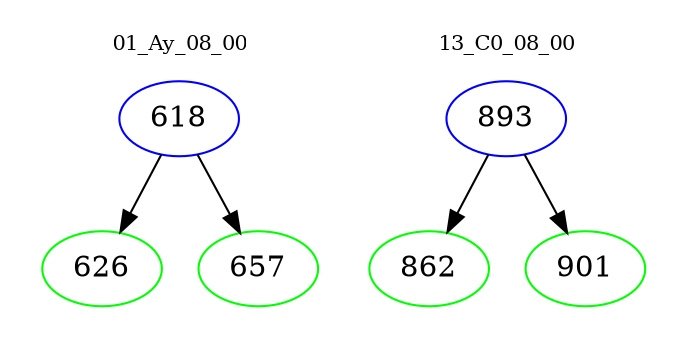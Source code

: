 digraph{
subgraph cluster_0 {
color = white
label = "01_Ay_08_00";
fontsize=10;
T0_618 [label="618", color="blue"]
T0_618 -> T0_626 [color="black"]
T0_626 [label="626", color="green"]
T0_618 -> T0_657 [color="black"]
T0_657 [label="657", color="green"]
}
subgraph cluster_1 {
color = white
label = "13_C0_08_00";
fontsize=10;
T1_893 [label="893", color="blue"]
T1_893 -> T1_862 [color="black"]
T1_862 [label="862", color="green"]
T1_893 -> T1_901 [color="black"]
T1_901 [label="901", color="green"]
}
}

